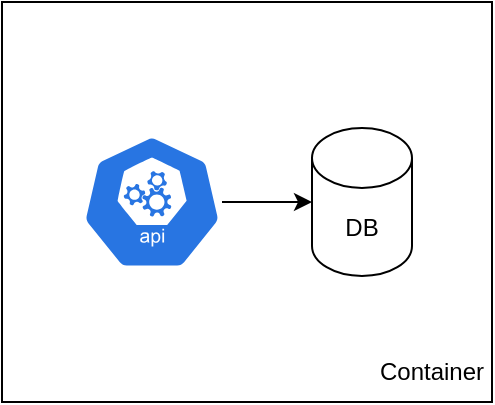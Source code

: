 <mxfile>
    <diagram id="hFhUSjk1MA1oA-_hTkuV" name="Arch">
        <mxGraphModel dx="896" dy="382" grid="1" gridSize="10" guides="1" tooltips="1" connect="1" arrows="1" fold="1" page="1" pageScale="1" pageWidth="850" pageHeight="1100" math="0" shadow="0">
            <root>
                <mxCell id="0"/>
                <mxCell id="1" parent="0"/>
                <mxCell id="tm3Og35l5cN_DZpNoTE_-4" value="" style="rounded=0;whiteSpace=wrap;html=1;" parent="1" vertex="1">
                    <mxGeometry x="290" y="250" width="245" height="200" as="geometry"/>
                </mxCell>
                <mxCell id="tm3Og35l5cN_DZpNoTE_-5" value="DB" style="shape=cylinder3;whiteSpace=wrap;html=1;boundedLbl=1;backgroundOutline=1;size=15;" parent="1" vertex="1">
                    <mxGeometry x="445" y="313" width="50" height="74" as="geometry"/>
                </mxCell>
                <mxCell id="pebHmvDTpb69UCx6Zf2E-1" style="edgeStyle=none;html=1;" edge="1" parent="1" source="tm3Og35l5cN_DZpNoTE_-6" target="tm3Og35l5cN_DZpNoTE_-5">
                    <mxGeometry relative="1" as="geometry"/>
                </mxCell>
                <mxCell id="tm3Og35l5cN_DZpNoTE_-6" value="" style="sketch=0;html=1;dashed=0;whitespace=wrap;fillColor=#2875E2;strokeColor=#ffffff;points=[[0.005,0.63,0],[0.1,0.2,0],[0.9,0.2,0],[0.5,0,0],[0.995,0.63,0],[0.72,0.99,0],[0.5,1,0],[0.28,0.99,0]];verticalLabelPosition=bottom;align=center;verticalAlign=top;shape=mxgraph.kubernetes.icon;prIcon=api" parent="1" vertex="1">
                    <mxGeometry x="330" y="313" width="70" height="74" as="geometry"/>
                </mxCell>
                <mxCell id="tm3Og35l5cN_DZpNoTE_-12" value="Container" style="text;html=1;strokeColor=none;fillColor=none;align=center;verticalAlign=middle;whiteSpace=wrap;rounded=0;" parent="1" vertex="1">
                    <mxGeometry x="475" y="420" width="60" height="30" as="geometry"/>
                </mxCell>
            </root>
        </mxGraphModel>
    </diagram>
    <diagram id="pFLqO1RBvWHRIaptwd8f" name="Endpoints">
        <mxGraphModel dx="1280" dy="546" grid="1" gridSize="10" guides="1" tooltips="1" connect="1" arrows="1" fold="1" page="1" pageScale="1" pageWidth="850" pageHeight="1100" math="0" shadow="0">
            <root>
                <mxCell id="0"/>
                <mxCell id="1" parent="0"/>
                <mxCell id="1KtCr0TROu72--YiekQc-2" value="" style="rounded=0;whiteSpace=wrap;html=1;direction=south;" vertex="1" parent="1">
                    <mxGeometry x="145" y="125" width="210" height="510" as="geometry"/>
                </mxCell>
                <mxCell id="1KtCr0TROu72--YiekQc-4" value="" style="group" vertex="1" connectable="0" parent="1">
                    <mxGeometry x="190" y="190" width="120" height="380" as="geometry"/>
                </mxCell>
                <mxCell id="7-R_SGk63EhpofCJVkSg-6" value="Get Tasks&lt;br&gt;&lt;br&gt;GET /task" style="rounded=0;whiteSpace=wrap;html=1;" parent="1KtCr0TROu72--YiekQc-4" vertex="1">
                    <mxGeometry width="120" height="60" as="geometry"/>
                </mxCell>
                <mxCell id="7-R_SGk63EhpofCJVkSg-7" value="Create Task&lt;br&gt;POST /task" style="rounded=0;whiteSpace=wrap;html=1;" parent="1KtCr0TROu72--YiekQc-4" vertex="1">
                    <mxGeometry y="80" width="120" height="60" as="geometry"/>
                </mxCell>
                <mxCell id="7-R_SGk63EhpofCJVkSg-8" value="Get Task By Id&lt;br&gt;POST /task/:id" style="rounded=0;whiteSpace=wrap;html=1;" parent="1KtCr0TROu72--YiekQc-4" vertex="1">
                    <mxGeometry y="160" width="120" height="60" as="geometry"/>
                </mxCell>
                <mxCell id="7-R_SGk63EhpofCJVkSg-9" value="Update Task&lt;br&gt;PUT /task/:id" style="rounded=0;whiteSpace=wrap;html=1;" parent="1KtCr0TROu72--YiekQc-4" vertex="1">
                    <mxGeometry y="240" width="120" height="60" as="geometry"/>
                </mxCell>
                <mxCell id="7-R_SGk63EhpofCJVkSg-10" value="DELETE TASK&lt;br&gt;&amp;nbsp; &amp;nbsp;DELETE /task/:id" style="rounded=0;whiteSpace=wrap;html=1;" parent="1KtCr0TROu72--YiekQc-4" vertex="1">
                    <mxGeometry y="320" width="120" height="60" as="geometry"/>
                </mxCell>
                <mxCell id="1KtCr0TROu72--YiekQc-5" value="Task Endpoint" style="text;html=1;strokeColor=none;fillColor=none;align=center;verticalAlign=middle;whiteSpace=wrap;rounded=0;" vertex="1" parent="1">
                    <mxGeometry x="205" y="140" width="90" height="30" as="geometry"/>
                </mxCell>
            </root>
        </mxGraphModel>
    </diagram>
    <diagram id="NjOAvDWSJptEpxsEqVLB" name="Threats">
        <mxGraphModel dx="896" dy="382" grid="1" gridSize="10" guides="1" tooltips="1" connect="1" arrows="1" fold="1" page="1" pageScale="1" pageWidth="850" pageHeight="1100" math="0" shadow="0">
            <root>
                <mxCell id="0"/>
                <mxCell id="1" parent="0"/>
                <mxCell id="My5aGSfNuxbsD9Axf6Ff-1" value="Threats" style="rounded=0;whiteSpace=wrap;html=1;" vertex="1" parent="1">
                    <mxGeometry x="50" y="60" width="540" height="50" as="geometry"/>
                </mxCell>
                <mxCell id="My5aGSfNuxbsD9Axf6Ff-2" value="" style="rounded=0;whiteSpace=wrap;html=1;" vertex="1" parent="1">
                    <mxGeometry x="50" y="110" width="270" height="60" as="geometry"/>
                </mxCell>
                <mxCell id="My5aGSfNuxbsD9Axf6Ff-3" value="" style="rounded=0;whiteSpace=wrap;html=1;" vertex="1" parent="1">
                    <mxGeometry x="320" y="110" width="270" height="60" as="geometry"/>
                </mxCell>
            </root>
        </mxGraphModel>
    </diagram>
</mxfile>